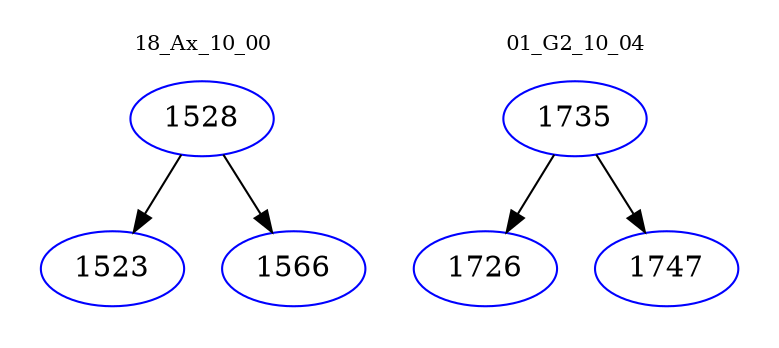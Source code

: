 digraph{
subgraph cluster_0 {
color = white
label = "18_Ax_10_00";
fontsize=10;
T0_1528 [label="1528", color="blue"]
T0_1528 -> T0_1523 [color="black"]
T0_1523 [label="1523", color="blue"]
T0_1528 -> T0_1566 [color="black"]
T0_1566 [label="1566", color="blue"]
}
subgraph cluster_1 {
color = white
label = "01_G2_10_04";
fontsize=10;
T1_1735 [label="1735", color="blue"]
T1_1735 -> T1_1726 [color="black"]
T1_1726 [label="1726", color="blue"]
T1_1735 -> T1_1747 [color="black"]
T1_1747 [label="1747", color="blue"]
}
}
